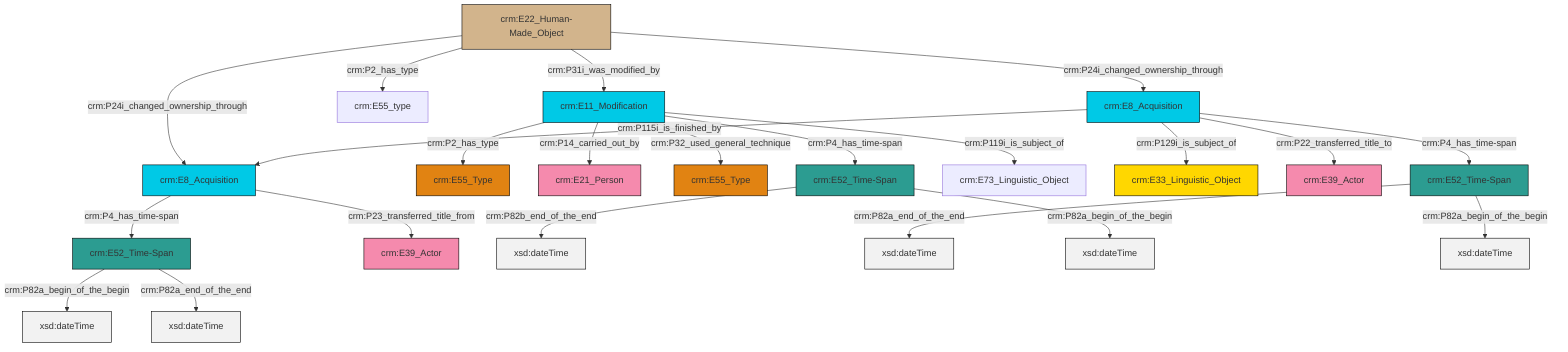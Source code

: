 graph TD
classDef Literal fill:#f2f2f2,stroke:#000000;
classDef CRM_Entity fill:#FFFFFF,stroke:#000000;
classDef Temporal_Entity fill:#00C9E6, stroke:#000000;
classDef Type fill:#E18312, stroke:#000000;
classDef Time-Span fill:#2C9C91, stroke:#000000;
classDef Appellation fill:#FFEB7F, stroke:#000000;
classDef Place fill:#008836, stroke:#000000;
classDef Persistent_Item fill:#B266B2, stroke:#000000;
classDef Conceptual_Object fill:#FFD700, stroke:#000000;
classDef Physical_Thing fill:#D2B48C, stroke:#000000;
classDef Actor fill:#f58aad, stroke:#000000;
classDef PC_Classes fill:#4ce600, stroke:#000000;
classDef Multi fill:#cccccc,stroke:#000000;

0["crm:E11_Modification"]:::Temporal_Entity -->|crm:P4_has_time-span| 2["crm:E52_Time-Span"]:::Time-Span
0["crm:E11_Modification"]:::Temporal_Entity -->|crm:P14_carried_out_by| 7["crm:E21_Person"]:::Actor
0["crm:E11_Modification"]:::Temporal_Entity -->|crm:P2_has_type| 3["crm:E55_Type"]:::Type
15["crm:E8_Acquisition"]:::Temporal_Entity -->|crm:P23_transferred_title_from| 16["crm:E39_Actor"]:::Actor
13["crm:E52_Time-Span"]:::Time-Span -->|crm:P82a_begin_of_the_begin| 17[xsd:dateTime]:::Literal
5["crm:E22_Human-Made_Object"]:::Physical_Thing -->|crm:P24i_changed_ownership_through| 18["crm:E8_Acquisition"]:::Temporal_Entity
5["crm:E22_Human-Made_Object"]:::Physical_Thing -->|crm:P31i_was_modified_by| 0["crm:E11_Modification"]:::Temporal_Entity
13["crm:E52_Time-Span"]:::Time-Span -->|crm:P82a_end_of_the_end| 19[xsd:dateTime]:::Literal
0["crm:E11_Modification"]:::Temporal_Entity -->|crm:P119i_is_subject_of| 20["crm:E73_Linguistic_Object"]:::Default
2["crm:E52_Time-Span"]:::Time-Span -->|crm:P82b_end_of_the_end| 27[xsd:dateTime]:::Literal
18["crm:E8_Acquisition"]:::Temporal_Entity -->|crm:P4_has_time-span| 28["crm:E52_Time-Span"]:::Time-Span
18["crm:E8_Acquisition"]:::Temporal_Entity -->|crm:P22_transferred_title_to| 24["crm:E39_Actor"]:::Actor
28["crm:E52_Time-Span"]:::Time-Span -->|crm:P82a_end_of_the_end| 29[xsd:dateTime]:::Literal
15["crm:E8_Acquisition"]:::Temporal_Entity -->|crm:P4_has_time-span| 13["crm:E52_Time-Span"]:::Time-Span
0["crm:E11_Modification"]:::Temporal_Entity -->|crm:P32_used_general_technique| 10["crm:E55_Type"]:::Type
5["crm:E22_Human-Made_Object"]:::Physical_Thing -->|crm:P24i_changed_ownership_through| 15["crm:E8_Acquisition"]:::Temporal_Entity
18["crm:E8_Acquisition"]:::Temporal_Entity -->|crm:P115i_is_finished_by| 15["crm:E8_Acquisition"]:::Temporal_Entity
2["crm:E52_Time-Span"]:::Time-Span -->|crm:P82a_begin_of_the_begin| 32[xsd:dateTime]:::Literal
5["crm:E22_Human-Made_Object"]:::Physical_Thing -->|crm:P2_has_type| 8["crm:E55_type"]:::Default
28["crm:E52_Time-Span"]:::Time-Span -->|crm:P82a_begin_of_the_begin| 34[xsd:dateTime]:::Literal
18["crm:E8_Acquisition"]:::Temporal_Entity -->|crm:P129i_is_subject_of| 21["crm:E33_Linguistic_Object"]:::Conceptual_Object